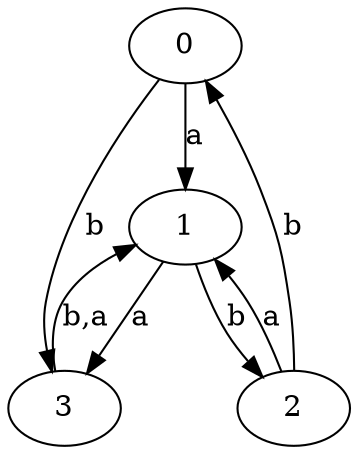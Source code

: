 digraph {
 ranksep=0.5;
 d2tdocpreamble = "\usetikzlibrary{automata}";
 d2tfigpreamble = "\tikzstyle{every state}= [ draw=blue!50,very thick,fill=blue!20]  \tikzstyle{auto}= [fill=white]";
 node [style="state"];
 edge [lblstyle="auto",topath="bend right", len=4  ]
  "0" [label="0",];
  "1" [label="1",];
  "2" [label="2",style = "state, initial, accepting"];
  "3" [label="3",];
  "0" -> "1" [label="a"];
  "0" -> "3" [label="b"];
  "1" -> "2" [label="b"];
  "1" -> "3" [label="a"];
  "2" -> "0" [label="b"];
  "2" -> "1" [label="a"];
  "3" -> "1" [label="b,a"];
}